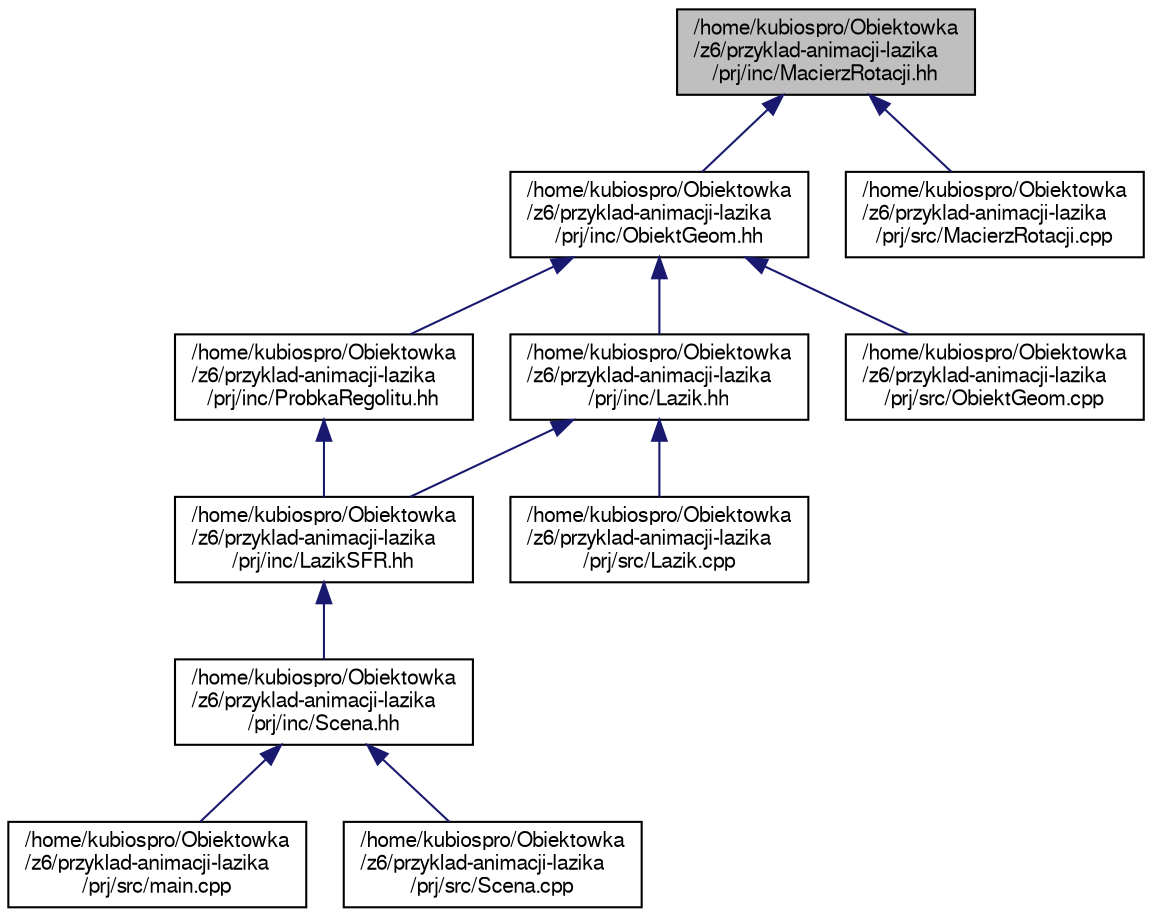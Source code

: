 digraph "/home/kubiospro/Obiektowka/z6/przyklad-animacji-lazika/prj/inc/MacierzRotacji.hh"
{
 // LATEX_PDF_SIZE
  edge [fontname="FreeSans",fontsize="10",labelfontname="FreeSans",labelfontsize="10"];
  node [fontname="FreeSans",fontsize="10",shape=record];
  Node1 [label="/home/kubiospro/Obiektowka\l/z6/przyklad-animacji-lazika\l/prj/inc/MacierzRotacji.hh",height=0.2,width=0.4,color="black", fillcolor="grey75", style="filled", fontcolor="black",tooltip=" "];
  Node1 -> Node2 [dir="back",color="midnightblue",fontsize="10",style="solid",fontname="FreeSans"];
  Node2 [label="/home/kubiospro/Obiektowka\l/z6/przyklad-animacji-lazika\l/prj/inc/ObiektGeom.hh",height=0.2,width=0.4,color="black", fillcolor="white", style="filled",URL="$a00047.html",tooltip=" "];
  Node2 -> Node3 [dir="back",color="midnightblue",fontsize="10",style="solid",fontname="FreeSans"];
  Node3 [label="/home/kubiospro/Obiektowka\l/z6/przyklad-animacji-lazika\l/prj/inc/Lazik.hh",height=0.2,width=0.4,color="black", fillcolor="white", style="filled",URL="$a00038.html",tooltip=" "];
  Node3 -> Node4 [dir="back",color="midnightblue",fontsize="10",style="solid",fontname="FreeSans"];
  Node4 [label="/home/kubiospro/Obiektowka\l/z6/przyklad-animacji-lazika\l/prj/inc/LazikSFR.hh",height=0.2,width=0.4,color="black", fillcolor="white", style="filled",URL="$a00041.html",tooltip=" "];
  Node4 -> Node5 [dir="back",color="midnightblue",fontsize="10",style="solid",fontname="FreeSans"];
  Node5 [label="/home/kubiospro/Obiektowka\l/z6/przyklad-animacji-lazika\l/prj/inc/Scena.hh",height=0.2,width=0.4,color="black", fillcolor="white", style="filled",URL="$a00059.html",tooltip=" "];
  Node5 -> Node6 [dir="back",color="midnightblue",fontsize="10",style="solid",fontname="FreeSans"];
  Node6 [label="/home/kubiospro/Obiektowka\l/z6/przyklad-animacji-lazika\l/prj/src/main.cpp",height=0.2,width=0.4,color="black", fillcolor="white", style="filled",URL="$a00077.html",tooltip=" "];
  Node5 -> Node7 [dir="back",color="midnightblue",fontsize="10",style="solid",fontname="FreeSans"];
  Node7 [label="/home/kubiospro/Obiektowka\l/z6/przyklad-animacji-lazika\l/prj/src/Scena.cpp",height=0.2,width=0.4,color="black", fillcolor="white", style="filled",URL="$a00086.html",tooltip=" "];
  Node3 -> Node8 [dir="back",color="midnightblue",fontsize="10",style="solid",fontname="FreeSans"];
  Node8 [label="/home/kubiospro/Obiektowka\l/z6/przyklad-animacji-lazika\l/prj/src/Lazik.cpp",height=0.2,width=0.4,color="black", fillcolor="white", style="filled",URL="$a00071.html",tooltip=" "];
  Node2 -> Node9 [dir="back",color="midnightblue",fontsize="10",style="solid",fontname="FreeSans"];
  Node9 [label="/home/kubiospro/Obiektowka\l/z6/przyklad-animacji-lazika\l/prj/inc/ProbkaRegolitu.hh",height=0.2,width=0.4,color="black", fillcolor="white", style="filled",URL="$a00056.html",tooltip=" "];
  Node9 -> Node4 [dir="back",color="midnightblue",fontsize="10",style="solid",fontname="FreeSans"];
  Node2 -> Node10 [dir="back",color="midnightblue",fontsize="10",style="solid",fontname="FreeSans"];
  Node10 [label="/home/kubiospro/Obiektowka\l/z6/przyklad-animacji-lazika\l/prj/src/ObiektGeom.cpp",height=0.2,width=0.4,color="black", fillcolor="white", style="filled",URL="$a00080.html",tooltip=" "];
  Node1 -> Node11 [dir="back",color="midnightblue",fontsize="10",style="solid",fontname="FreeSans"];
  Node11 [label="/home/kubiospro/Obiektowka\l/z6/przyklad-animacji-lazika\l/prj/src/MacierzRotacji.cpp",height=0.2,width=0.4,color="black", fillcolor="white", style="filled",URL="$a00074.html",tooltip=" "];
}
